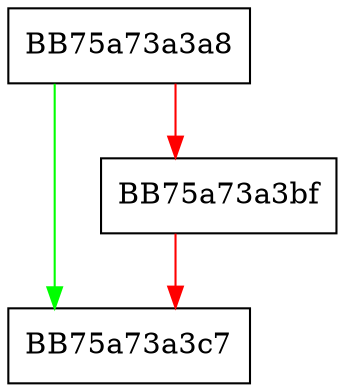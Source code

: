 digraph reset {
  node [shape="box"];
  graph [splines=ortho];
  BB75a73a3a8 -> BB75a73a3c7 [color="green"];
  BB75a73a3a8 -> BB75a73a3bf [color="red"];
  BB75a73a3bf -> BB75a73a3c7 [color="red"];
}